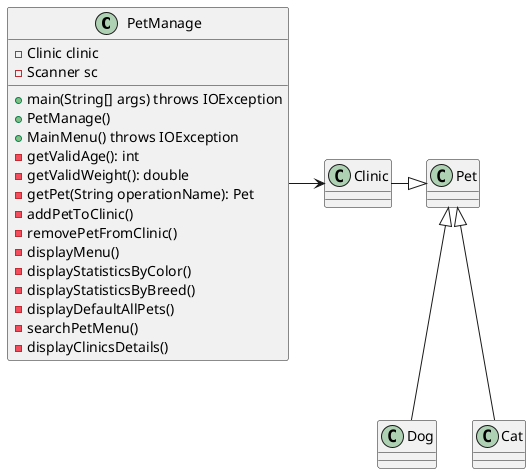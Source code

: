 @startuml

class PetManage {
    - Clinic clinic
    - Scanner sc
    + main(String[] args) throws IOException
    + PetManage()
    + MainMenu() throws IOException
    - getValidAge(): int
    - getValidWeight(): double
    - getPet(String operationName): Pet
    - addPetToClinic()
    - removePetFromClinic()
    - displayMenu()
    - displayStatisticsByColor()
    - displayStatisticsByBreed()
    - displayDefaultAllPets()
    - searchPetMenu()
    - displayClinicsDetails()
}

class Clinic {

}

class Pet {

}

class Dog {
}

class Cat {
}

Clinic -right-|> Pet
Dog -up-|> Pet
Cat -up-|> Pet
PetManage -right-> Clinic

@enduml
